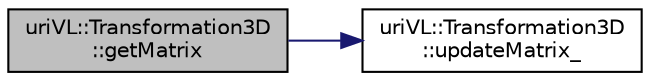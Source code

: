 digraph "uriVL::Transformation3D::getMatrix"
{
  edge [fontname="Helvetica",fontsize="10",labelfontname="Helvetica",labelfontsize="10"];
  node [fontname="Helvetica",fontsize="10",shape=record];
  rankdir="LR";
  Node1 [label="uriVL::Transformation3D\l::getMatrix",height=0.2,width=0.4,color="black", fillcolor="grey75", style="filled", fontcolor="black"];
  Node1 -> Node2 [color="midnightblue",fontsize="10",style="solid",fontname="Helvetica"];
  Node2 [label="uriVL::Transformation3D\l::updateMatrix_",height=0.2,width=0.4,color="black", fillcolor="white", style="filled",URL="$classuriVL_1_1Transformation3D.html#a706f28d6831e1f4221a71e28d0e12eba",tooltip="Updates the transformation matrix if it was not the reference. "];
}
